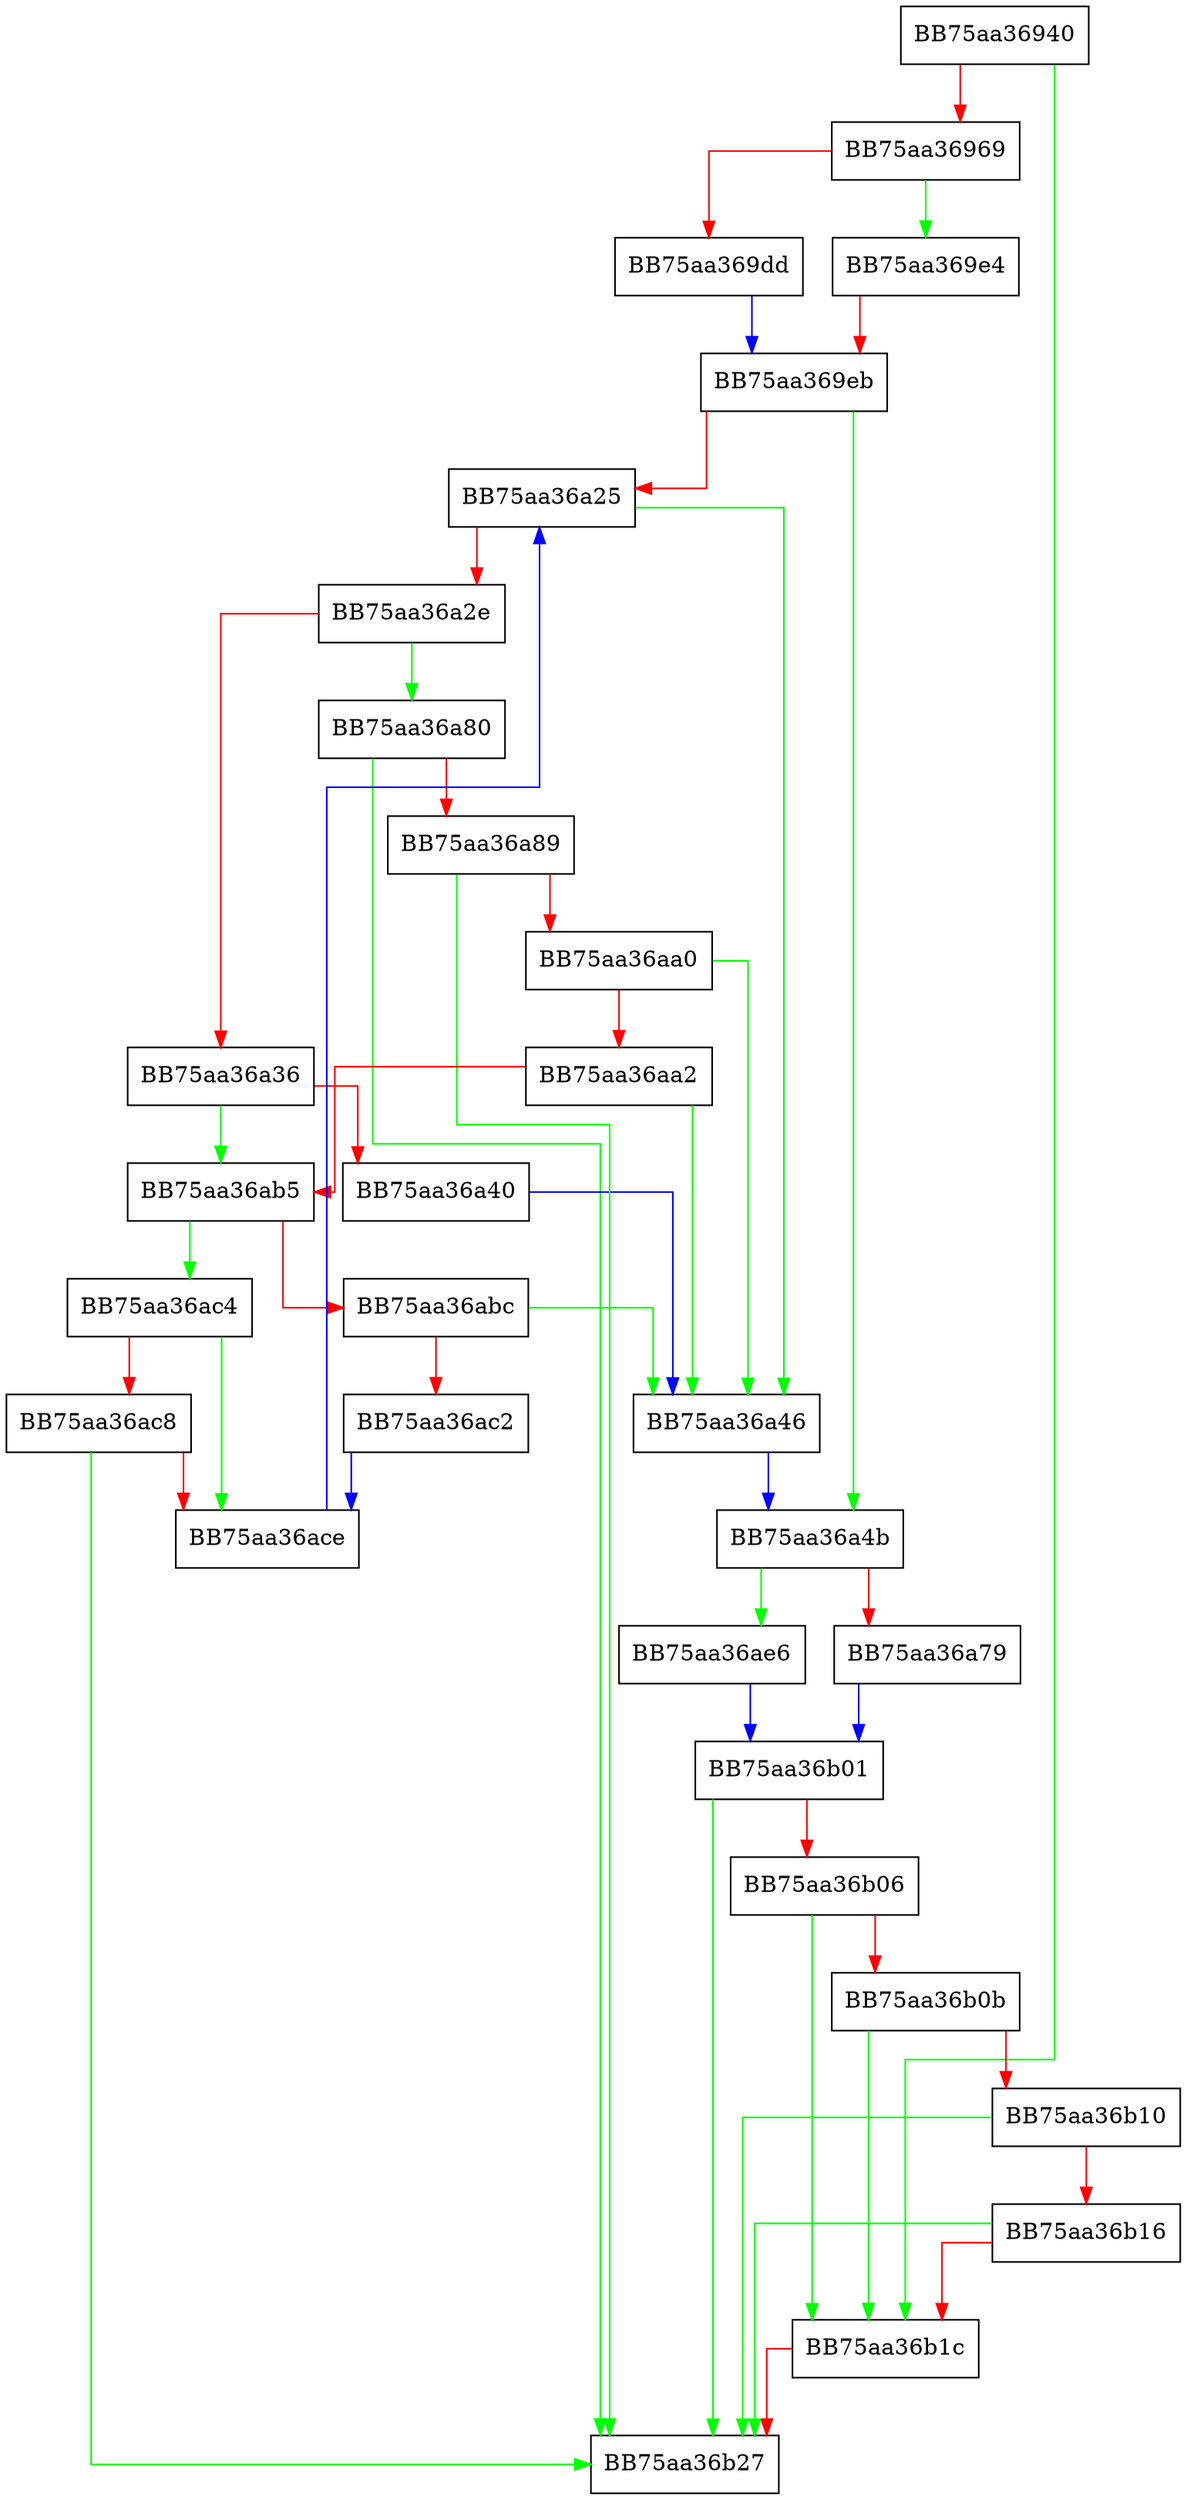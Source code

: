 digraph maybe_assign {
  node [shape="box"];
  graph [splines=ortho];
  BB75aa36940 -> BB75aa36b1c [color="green"];
  BB75aa36940 -> BB75aa36969 [color="red"];
  BB75aa36969 -> BB75aa369e4 [color="green"];
  BB75aa36969 -> BB75aa369dd [color="red"];
  BB75aa369dd -> BB75aa369eb [color="blue"];
  BB75aa369e4 -> BB75aa369eb [color="red"];
  BB75aa369eb -> BB75aa36a4b [color="green"];
  BB75aa369eb -> BB75aa36a25 [color="red"];
  BB75aa36a25 -> BB75aa36a46 [color="green"];
  BB75aa36a25 -> BB75aa36a2e [color="red"];
  BB75aa36a2e -> BB75aa36a80 [color="green"];
  BB75aa36a2e -> BB75aa36a36 [color="red"];
  BB75aa36a36 -> BB75aa36ab5 [color="green"];
  BB75aa36a36 -> BB75aa36a40 [color="red"];
  BB75aa36a40 -> BB75aa36a46 [color="blue"];
  BB75aa36a46 -> BB75aa36a4b [color="blue"];
  BB75aa36a4b -> BB75aa36ae6 [color="green"];
  BB75aa36a4b -> BB75aa36a79 [color="red"];
  BB75aa36a79 -> BB75aa36b01 [color="blue"];
  BB75aa36a80 -> BB75aa36b27 [color="green"];
  BB75aa36a80 -> BB75aa36a89 [color="red"];
  BB75aa36a89 -> BB75aa36b27 [color="green"];
  BB75aa36a89 -> BB75aa36aa0 [color="red"];
  BB75aa36aa0 -> BB75aa36a46 [color="green"];
  BB75aa36aa0 -> BB75aa36aa2 [color="red"];
  BB75aa36aa2 -> BB75aa36a46 [color="green"];
  BB75aa36aa2 -> BB75aa36ab5 [color="red"];
  BB75aa36ab5 -> BB75aa36ac4 [color="green"];
  BB75aa36ab5 -> BB75aa36abc [color="red"];
  BB75aa36abc -> BB75aa36a46 [color="green"];
  BB75aa36abc -> BB75aa36ac2 [color="red"];
  BB75aa36ac2 -> BB75aa36ace [color="blue"];
  BB75aa36ac4 -> BB75aa36ace [color="green"];
  BB75aa36ac4 -> BB75aa36ac8 [color="red"];
  BB75aa36ac8 -> BB75aa36b27 [color="green"];
  BB75aa36ac8 -> BB75aa36ace [color="red"];
  BB75aa36ace -> BB75aa36a25 [color="blue"];
  BB75aa36ae6 -> BB75aa36b01 [color="blue"];
  BB75aa36b01 -> BB75aa36b27 [color="green"];
  BB75aa36b01 -> BB75aa36b06 [color="red"];
  BB75aa36b06 -> BB75aa36b1c [color="green"];
  BB75aa36b06 -> BB75aa36b0b [color="red"];
  BB75aa36b0b -> BB75aa36b1c [color="green"];
  BB75aa36b0b -> BB75aa36b10 [color="red"];
  BB75aa36b10 -> BB75aa36b27 [color="green"];
  BB75aa36b10 -> BB75aa36b16 [color="red"];
  BB75aa36b16 -> BB75aa36b27 [color="green"];
  BB75aa36b16 -> BB75aa36b1c [color="red"];
  BB75aa36b1c -> BB75aa36b27 [color="red"];
}